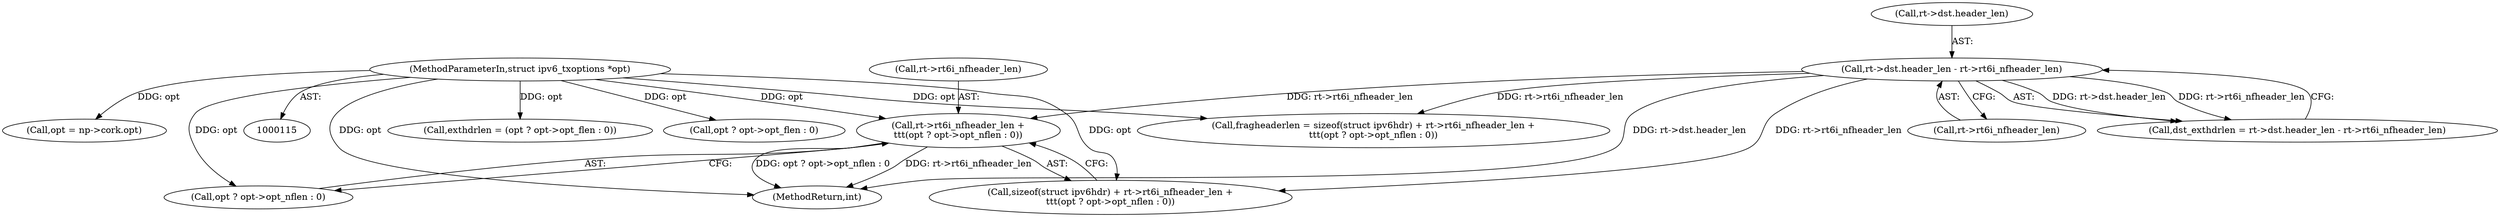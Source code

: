 digraph "0_linux_2811ebac2521ceac84f2bdae402455baa6a7fb47@pointer" {
"1000584" [label="(Call,rt->rt6i_nfheader_len +\n\t\t\t(opt ? opt->opt_nflen : 0))"];
"1000520" [label="(Call,rt->dst.header_len - rt->rt6i_nfheader_len)"];
"1000123" [label="(MethodParameterIn,struct ipv6_txoptions *opt)"];
"1000581" [label="(Call,sizeof(struct ipv6hdr) + rt->rt6i_nfheader_len +\n\t\t\t(opt ? opt->opt_nflen : 0))"];
"1000588" [label="(Call,opt ? opt->opt_nflen : 0)"];
"1000520" [label="(Call,rt->dst.header_len - rt->rt6i_nfheader_len)"];
"1000526" [label="(Call,rt->rt6i_nfheader_len)"];
"1000504" [label="(Call,exthdrlen = (opt ? opt->opt_flen : 0))"];
"1000521" [label="(Call,rt->dst.header_len)"];
"1000506" [label="(Call,opt ? opt->opt_flen : 0)"];
"1000579" [label="(Call,fragheaderlen = sizeof(struct ipv6hdr) + rt->rt6i_nfheader_len +\n\t\t\t(opt ? opt->opt_nflen : 0))"];
"1000585" [label="(Call,rt->rt6i_nfheader_len)"];
"1000584" [label="(Call,rt->rt6i_nfheader_len +\n\t\t\t(opt ? opt->opt_nflen : 0))"];
"1000518" [label="(Call,dst_exthdrlen = rt->dst.header_len - rt->rt6i_nfheader_len)"];
"1000550" [label="(Call,opt = np->cork.opt)"];
"1001341" [label="(MethodReturn,int)"];
"1000123" [label="(MethodParameterIn,struct ipv6_txoptions *opt)"];
"1000584" -> "1000581"  [label="AST: "];
"1000584" -> "1000588"  [label="CFG: "];
"1000585" -> "1000584"  [label="AST: "];
"1000588" -> "1000584"  [label="AST: "];
"1000581" -> "1000584"  [label="CFG: "];
"1000584" -> "1001341"  [label="DDG: opt ? opt->opt_nflen : 0"];
"1000584" -> "1001341"  [label="DDG: rt->rt6i_nfheader_len"];
"1000520" -> "1000584"  [label="DDG: rt->rt6i_nfheader_len"];
"1000123" -> "1000584"  [label="DDG: opt"];
"1000520" -> "1000518"  [label="AST: "];
"1000520" -> "1000526"  [label="CFG: "];
"1000521" -> "1000520"  [label="AST: "];
"1000526" -> "1000520"  [label="AST: "];
"1000518" -> "1000520"  [label="CFG: "];
"1000520" -> "1001341"  [label="DDG: rt->dst.header_len"];
"1000520" -> "1000518"  [label="DDG: rt->dst.header_len"];
"1000520" -> "1000518"  [label="DDG: rt->rt6i_nfheader_len"];
"1000520" -> "1000579"  [label="DDG: rt->rt6i_nfheader_len"];
"1000520" -> "1000581"  [label="DDG: rt->rt6i_nfheader_len"];
"1000123" -> "1000115"  [label="AST: "];
"1000123" -> "1001341"  [label="DDG: opt"];
"1000123" -> "1000504"  [label="DDG: opt"];
"1000123" -> "1000506"  [label="DDG: opt"];
"1000123" -> "1000550"  [label="DDG: opt"];
"1000123" -> "1000579"  [label="DDG: opt"];
"1000123" -> "1000581"  [label="DDG: opt"];
"1000123" -> "1000588"  [label="DDG: opt"];
}
